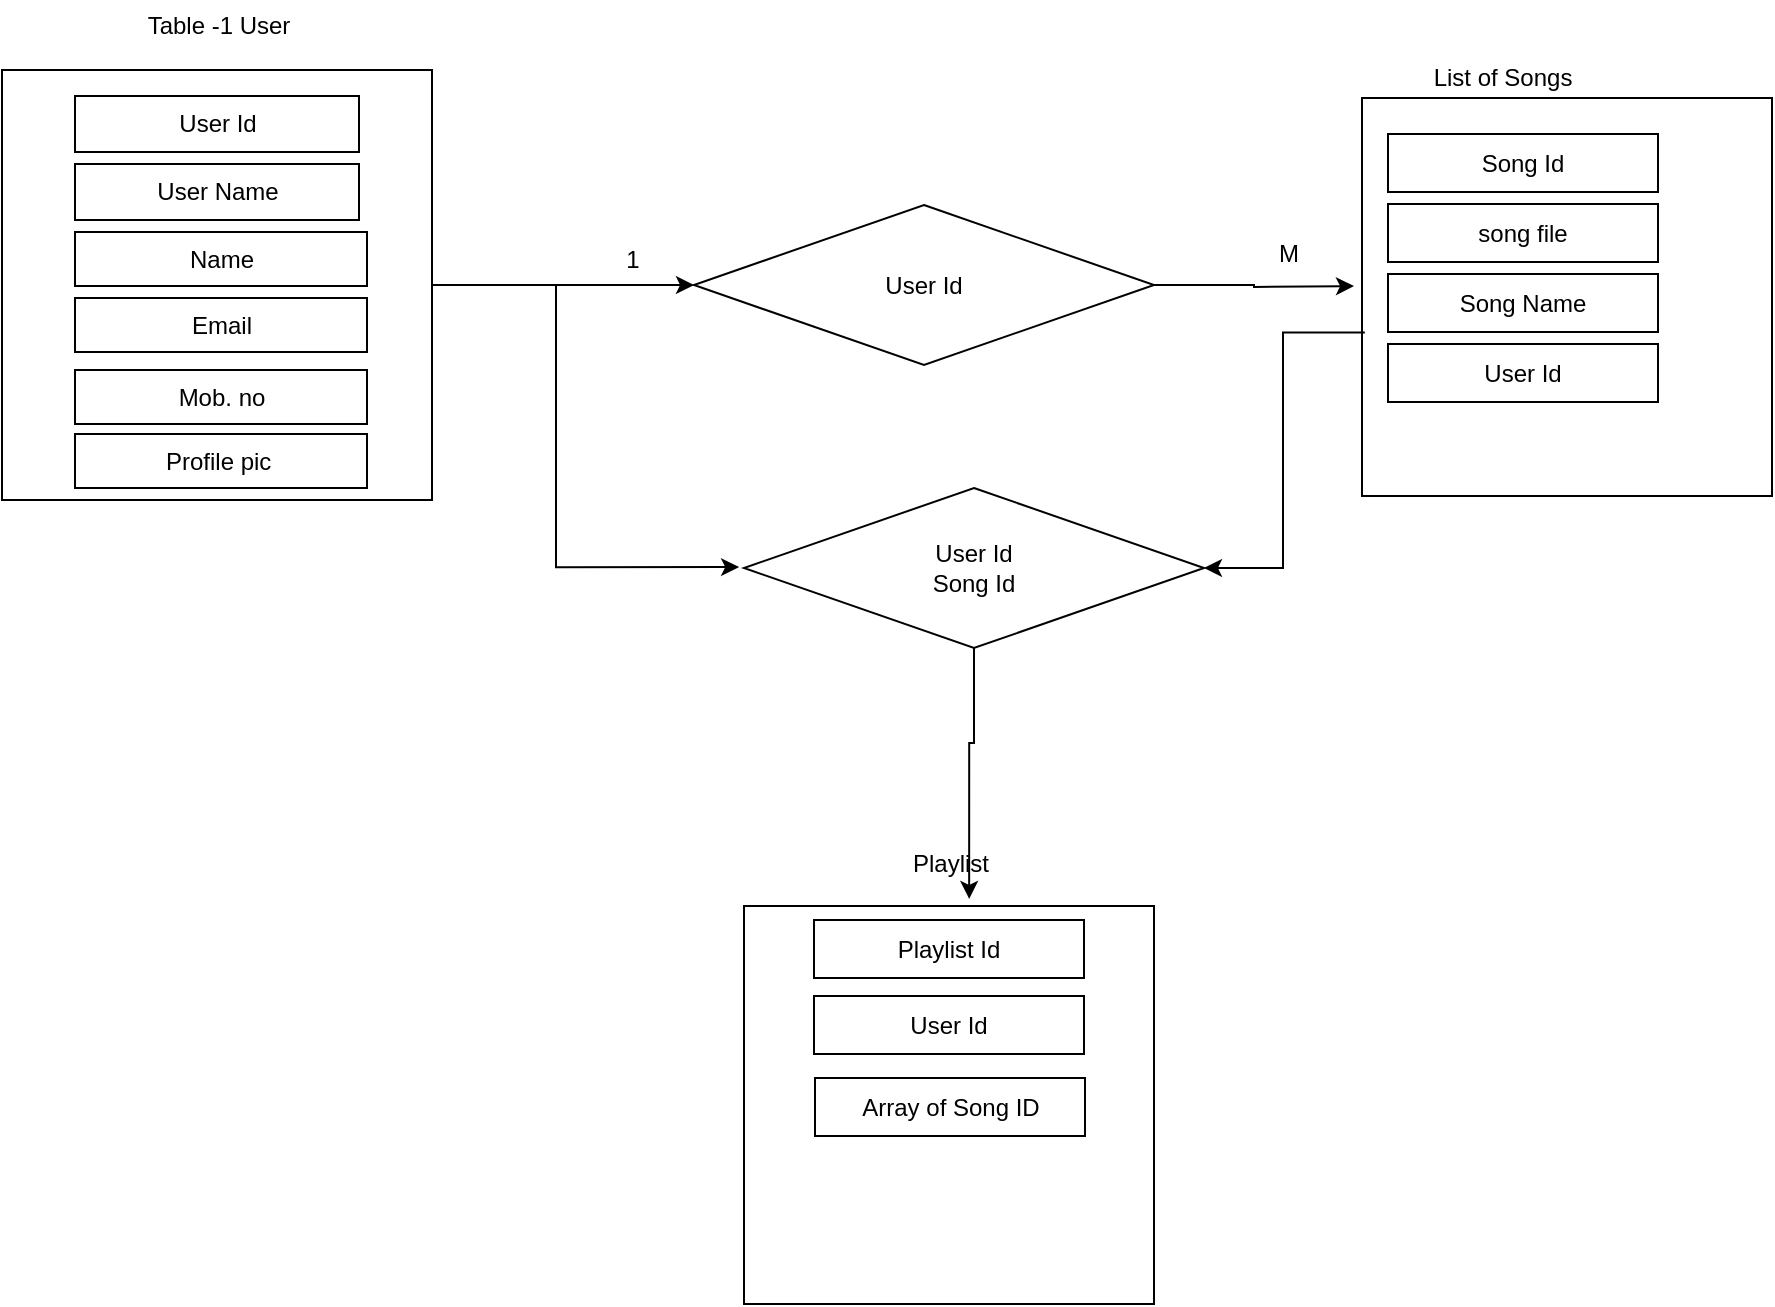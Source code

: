 <mxfile version="24.0.2" type="device">
  <diagram name="Page-1" id="s7VhnFc83hog9LJabhlG">
    <mxGraphModel dx="2028" dy="851" grid="0" gridSize="10" guides="1" tooltips="1" connect="1" arrows="1" fold="1" page="0" pageScale="1" pageWidth="850" pageHeight="1100" math="0" shadow="0">
      <root>
        <mxCell id="0" />
        <mxCell id="1" parent="0" />
        <mxCell id="tH90XDcJ1hQ7_bs1vS9v-9" value="" style="group" vertex="1" connectable="0" parent="1">
          <mxGeometry x="-118" y="240" width="215" height="215" as="geometry" />
        </mxCell>
        <mxCell id="tH90XDcJ1hQ7_bs1vS9v-38" style="edgeStyle=orthogonalEdgeStyle;rounded=0;orthogonalLoop=1;jettySize=auto;html=1;" edge="1" parent="tH90XDcJ1hQ7_bs1vS9v-9" source="tH90XDcJ1hQ7_bs1vS9v-1">
          <mxGeometry relative="1" as="geometry">
            <mxPoint x="368.556" y="248.556" as="targetPoint" />
            <Array as="points">
              <mxPoint x="277" y="108" />
              <mxPoint x="277" y="249" />
            </Array>
          </mxGeometry>
        </mxCell>
        <mxCell id="tH90XDcJ1hQ7_bs1vS9v-1" value="" style="whiteSpace=wrap;html=1;aspect=fixed;" vertex="1" parent="tH90XDcJ1hQ7_bs1vS9v-9">
          <mxGeometry width="215" height="215" as="geometry" />
        </mxCell>
        <mxCell id="tH90XDcJ1hQ7_bs1vS9v-3" value="User Id" style="rounded=0;whiteSpace=wrap;html=1;" vertex="1" parent="tH90XDcJ1hQ7_bs1vS9v-9">
          <mxGeometry x="36.5" y="13" width="142" height="28" as="geometry" />
        </mxCell>
        <mxCell id="tH90XDcJ1hQ7_bs1vS9v-4" value="User Name" style="rounded=0;whiteSpace=wrap;html=1;" vertex="1" parent="tH90XDcJ1hQ7_bs1vS9v-9">
          <mxGeometry x="36.5" y="47" width="142" height="28" as="geometry" />
        </mxCell>
        <mxCell id="tH90XDcJ1hQ7_bs1vS9v-5" value="Name" style="rounded=0;whiteSpace=wrap;html=1;" vertex="1" parent="tH90XDcJ1hQ7_bs1vS9v-9">
          <mxGeometry x="36.5" y="81" width="146" height="27" as="geometry" />
        </mxCell>
        <mxCell id="tH90XDcJ1hQ7_bs1vS9v-6" value="Email" style="rounded=0;whiteSpace=wrap;html=1;" vertex="1" parent="tH90XDcJ1hQ7_bs1vS9v-9">
          <mxGeometry x="36.5" y="114" width="146" height="27" as="geometry" />
        </mxCell>
        <mxCell id="tH90XDcJ1hQ7_bs1vS9v-7" value="Mob. no" style="rounded=0;whiteSpace=wrap;html=1;" vertex="1" parent="tH90XDcJ1hQ7_bs1vS9v-9">
          <mxGeometry x="36.5" y="150" width="146" height="27" as="geometry" />
        </mxCell>
        <mxCell id="tH90XDcJ1hQ7_bs1vS9v-8" value="Profile pic&amp;nbsp;" style="rounded=0;whiteSpace=wrap;html=1;" vertex="1" parent="tH90XDcJ1hQ7_bs1vS9v-9">
          <mxGeometry x="36.5" y="182" width="146" height="27" as="geometry" />
        </mxCell>
        <mxCell id="tH90XDcJ1hQ7_bs1vS9v-10" value="Table -1 User" style="text;html=1;align=center;verticalAlign=middle;resizable=0;points=[];autosize=1;strokeColor=none;fillColor=none;" vertex="1" parent="1">
          <mxGeometry x="-55" y="205" width="89" height="26" as="geometry" />
        </mxCell>
        <mxCell id="tH90XDcJ1hQ7_bs1vS9v-31" value="" style="group" vertex="1" connectable="0" parent="1">
          <mxGeometry x="253" y="624" width="205" height="233" as="geometry" />
        </mxCell>
        <mxCell id="tH90XDcJ1hQ7_bs1vS9v-26" value="&lt;span style=&quot;color: rgba(0, 0, 0, 0); font-family: monospace; font-size: 0px; text-align: start; text-wrap: nowrap;&quot;&gt;%3CmxGraphModel%3E%3Croot%3E%3CmxCell%20id%3D%220%22%2F%3E%3CmxCell%20id%3D%221%22%20parent%3D%220%22%2F%3E%3CmxCell%20id%3D%222%22%20value%3D%22%22%20style%3D%22group%22%20vertex%3D%221%22%20connectable%3D%220%22%20parent%3D%221%22%3E%3CmxGeometry%20x%3D%22-118%22%20y%3D%22240%22%20width%3D%22215%22%20height%3D%22215%22%20as%3D%22geometry%22%2F%3E%3C%2FmxCell%3E%3CmxCell%20id%3D%223%22%20value%3D%22%22%20style%3D%22whiteSpace%3Dwrap%3Bhtml%3D1%3Baspect%3Dfixed%3B%22%20vertex%3D%221%22%20parent%3D%222%22%3E%3CmxGeometry%20width%3D%22215%22%20height%3D%22215%22%20as%3D%22geometry%22%2F%3E%3C%2FmxCell%3E%3CmxCell%20id%3D%224%22%20value%3D%22User%20Id%22%20style%3D%22rounded%3D0%3BwhiteSpace%3Dwrap%3Bhtml%3D1%3B%22%20vertex%3D%221%22%20parent%3D%222%22%3E%3CmxGeometry%20x%3D%2236.5%22%20y%3D%2213%22%20width%3D%22142%22%20height%3D%2228%22%20as%3D%22geometry%22%2F%3E%3C%2FmxCell%3E%3CmxCell%20id%3D%225%22%20value%3D%22User%20Name%22%20style%3D%22rounded%3D0%3BwhiteSpace%3Dwrap%3Bhtml%3D1%3B%22%20vertex%3D%221%22%20parent%3D%222%22%3E%3CmxGeometry%20x%3D%2236.5%22%20y%3D%2247%22%20width%3D%22142%22%20height%3D%2228%22%20as%3D%22geometry%22%2F%3E%3C%2FmxCell%3E%3CmxCell%20id%3D%226%22%20value%3D%22Name%22%20style%3D%22rounded%3D0%3BwhiteSpace%3Dwrap%3Bhtml%3D1%3B%22%20vertex%3D%221%22%20parent%3D%222%22%3E%3CmxGeometry%20x%3D%2236.5%22%20y%3D%2281%22%20width%3D%22146%22%20height%3D%2227%22%20as%3D%22geometry%22%2F%3E%3C%2FmxCell%3E%3CmxCell%20id%3D%227%22%20value%3D%22Email%22%20style%3D%22rounded%3D0%3BwhiteSpace%3Dwrap%3Bhtml%3D1%3B%22%20vertex%3D%221%22%20parent%3D%222%22%3E%3CmxGeometry%20x%3D%2236.5%22%20y%3D%22114%22%20width%3D%22146%22%20height%3D%2227%22%20as%3D%22geometry%22%2F%3E%3C%2FmxCell%3E%3CmxCell%20id%3D%228%22%20value%3D%22Mob.%20no%22%20style%3D%22rounded%3D0%3BwhiteSpace%3Dwrap%3Bhtml%3D1%3B%22%20vertex%3D%221%22%20parent%3D%222%22%3E%3CmxGeometry%20x%3D%2236.5%22%20y%3D%22150%22%20width%3D%22146%22%20height%3D%2227%22%20as%3D%22geometry%22%2F%3E%3C%2FmxCell%3E%3CmxCell%20id%3D%229%22%20value%3D%22Profile%20pic%26amp%3Bnbsp%3B%22%20style%3D%22rounded%3D0%3BwhiteSpace%3Dwrap%3Bhtml%3D1%3B%22%20vertex%3D%221%22%20parent%3D%222%22%3E%3CmxGeometry%20x%3D%2236.5%22%20y%3D%22182%22%20width%3D%22146%22%20height%3D%2227%22%20as%3D%22geometry%22%2F%3E%3C%2FmxCell%3E%3C%2Froot%3E%3C%2FmxGraphModel%3E&lt;/span&gt;" style="rounded=0;whiteSpace=wrap;html=1;" vertex="1" parent="tH90XDcJ1hQ7_bs1vS9v-31">
          <mxGeometry y="34" width="205" height="199" as="geometry" />
        </mxCell>
        <mxCell id="tH90XDcJ1hQ7_bs1vS9v-27" value="Playlist" style="text;html=1;align=center;verticalAlign=middle;resizable=0;points=[];autosize=1;strokeColor=none;fillColor=none;" vertex="1" parent="tH90XDcJ1hQ7_bs1vS9v-31">
          <mxGeometry x="75" width="56" height="26" as="geometry" />
        </mxCell>
        <mxCell id="tH90XDcJ1hQ7_bs1vS9v-28" value="Playlist Id" style="rounded=0;whiteSpace=wrap;html=1;" vertex="1" parent="tH90XDcJ1hQ7_bs1vS9v-31">
          <mxGeometry x="35" y="41" width="135" height="29" as="geometry" />
        </mxCell>
        <mxCell id="tH90XDcJ1hQ7_bs1vS9v-29" value="User Id" style="rounded=0;whiteSpace=wrap;html=1;" vertex="1" parent="tH90XDcJ1hQ7_bs1vS9v-31">
          <mxGeometry x="35" y="79" width="135" height="29" as="geometry" />
        </mxCell>
        <mxCell id="tH90XDcJ1hQ7_bs1vS9v-30" value="Array of Song ID" style="rounded=0;whiteSpace=wrap;html=1;" vertex="1" parent="tH90XDcJ1hQ7_bs1vS9v-31">
          <mxGeometry x="35.5" y="120" width="135" height="29" as="geometry" />
        </mxCell>
        <mxCell id="tH90XDcJ1hQ7_bs1vS9v-32" value="" style="group" vertex="1" connectable="0" parent="1">
          <mxGeometry x="562" y="231" width="205" height="222" as="geometry" />
        </mxCell>
        <mxCell id="tH90XDcJ1hQ7_bs1vS9v-11" value="&lt;span style=&quot;color: rgba(0, 0, 0, 0); font-family: monospace; font-size: 0px; text-align: start; text-wrap: nowrap;&quot;&gt;%3CmxGraphModel%3E%3Croot%3E%3CmxCell%20id%3D%220%22%2F%3E%3CmxCell%20id%3D%221%22%20parent%3D%220%22%2F%3E%3CmxCell%20id%3D%222%22%20value%3D%22%22%20style%3D%22group%22%20vertex%3D%221%22%20connectable%3D%220%22%20parent%3D%221%22%3E%3CmxGeometry%20x%3D%22-118%22%20y%3D%22240%22%20width%3D%22215%22%20height%3D%22215%22%20as%3D%22geometry%22%2F%3E%3C%2FmxCell%3E%3CmxCell%20id%3D%223%22%20value%3D%22%22%20style%3D%22whiteSpace%3Dwrap%3Bhtml%3D1%3Baspect%3Dfixed%3B%22%20vertex%3D%221%22%20parent%3D%222%22%3E%3CmxGeometry%20width%3D%22215%22%20height%3D%22215%22%20as%3D%22geometry%22%2F%3E%3C%2FmxCell%3E%3CmxCell%20id%3D%224%22%20value%3D%22User%20Id%22%20style%3D%22rounded%3D0%3BwhiteSpace%3Dwrap%3Bhtml%3D1%3B%22%20vertex%3D%221%22%20parent%3D%222%22%3E%3CmxGeometry%20x%3D%2236.5%22%20y%3D%2213%22%20width%3D%22142%22%20height%3D%2228%22%20as%3D%22geometry%22%2F%3E%3C%2FmxCell%3E%3CmxCell%20id%3D%225%22%20value%3D%22User%20Name%22%20style%3D%22rounded%3D0%3BwhiteSpace%3Dwrap%3Bhtml%3D1%3B%22%20vertex%3D%221%22%20parent%3D%222%22%3E%3CmxGeometry%20x%3D%2236.5%22%20y%3D%2247%22%20width%3D%22142%22%20height%3D%2228%22%20as%3D%22geometry%22%2F%3E%3C%2FmxCell%3E%3CmxCell%20id%3D%226%22%20value%3D%22Name%22%20style%3D%22rounded%3D0%3BwhiteSpace%3Dwrap%3Bhtml%3D1%3B%22%20vertex%3D%221%22%20parent%3D%222%22%3E%3CmxGeometry%20x%3D%2236.5%22%20y%3D%2281%22%20width%3D%22146%22%20height%3D%2227%22%20as%3D%22geometry%22%2F%3E%3C%2FmxCell%3E%3CmxCell%20id%3D%227%22%20value%3D%22Email%22%20style%3D%22rounded%3D0%3BwhiteSpace%3Dwrap%3Bhtml%3D1%3B%22%20vertex%3D%221%22%20parent%3D%222%22%3E%3CmxGeometry%20x%3D%2236.5%22%20y%3D%22114%22%20width%3D%22146%22%20height%3D%2227%22%20as%3D%22geometry%22%2F%3E%3C%2FmxCell%3E%3CmxCell%20id%3D%228%22%20value%3D%22Mob.%20no%22%20style%3D%22rounded%3D0%3BwhiteSpace%3Dwrap%3Bhtml%3D1%3B%22%20vertex%3D%221%22%20parent%3D%222%22%3E%3CmxGeometry%20x%3D%2236.5%22%20y%3D%22150%22%20width%3D%22146%22%20height%3D%2227%22%20as%3D%22geometry%22%2F%3E%3C%2FmxCell%3E%3CmxCell%20id%3D%229%22%20value%3D%22Profile%20pic%26amp%3Bnbsp%3B%22%20style%3D%22rounded%3D0%3BwhiteSpace%3Dwrap%3Bhtml%3D1%3B%22%20vertex%3D%221%22%20parent%3D%222%22%3E%3CmxGeometry%20x%3D%2236.5%22%20y%3D%22182%22%20width%3D%22146%22%20height%3D%2227%22%20as%3D%22geometry%22%2F%3E%3C%2FmxCell%3E%3C%2Froot%3E%3C%2FmxGraphModel%3E&lt;/span&gt;" style="rounded=0;whiteSpace=wrap;html=1;" vertex="1" parent="tH90XDcJ1hQ7_bs1vS9v-32">
          <mxGeometry y="23" width="205" height="199" as="geometry" />
        </mxCell>
        <mxCell id="tH90XDcJ1hQ7_bs1vS9v-12" value="List of Songs" style="text;html=1;align=center;verticalAlign=middle;resizable=0;points=[];autosize=1;strokeColor=none;fillColor=none;" vertex="1" parent="tH90XDcJ1hQ7_bs1vS9v-32">
          <mxGeometry x="26" width="87" height="26" as="geometry" />
        </mxCell>
        <mxCell id="tH90XDcJ1hQ7_bs1vS9v-22" value="Song Id" style="rounded=0;whiteSpace=wrap;html=1;" vertex="1" parent="tH90XDcJ1hQ7_bs1vS9v-32">
          <mxGeometry x="13" y="41" width="135" height="29" as="geometry" />
        </mxCell>
        <mxCell id="tH90XDcJ1hQ7_bs1vS9v-23" value="song file" style="rounded=0;whiteSpace=wrap;html=1;" vertex="1" parent="tH90XDcJ1hQ7_bs1vS9v-32">
          <mxGeometry x="13" y="76" width="135" height="29" as="geometry" />
        </mxCell>
        <mxCell id="tH90XDcJ1hQ7_bs1vS9v-24" value="Song Name" style="rounded=0;whiteSpace=wrap;html=1;" vertex="1" parent="tH90XDcJ1hQ7_bs1vS9v-32">
          <mxGeometry x="13" y="111" width="135" height="29" as="geometry" />
        </mxCell>
        <mxCell id="tH90XDcJ1hQ7_bs1vS9v-25" value="User Id" style="rounded=0;whiteSpace=wrap;html=1;" vertex="1" parent="tH90XDcJ1hQ7_bs1vS9v-32">
          <mxGeometry x="13" y="146" width="135" height="29" as="geometry" />
        </mxCell>
        <mxCell id="tH90XDcJ1hQ7_bs1vS9v-36" value="" style="edgeStyle=orthogonalEdgeStyle;rounded=0;orthogonalLoop=1;jettySize=auto;html=1;" edge="1" parent="1" source="tH90XDcJ1hQ7_bs1vS9v-34">
          <mxGeometry relative="1" as="geometry">
            <mxPoint x="558" y="348" as="targetPoint" />
          </mxGeometry>
        </mxCell>
        <mxCell id="tH90XDcJ1hQ7_bs1vS9v-34" value="User Id" style="rhombus;whiteSpace=wrap;html=1;" vertex="1" parent="1">
          <mxGeometry x="228" y="307.5" width="230" height="80" as="geometry" />
        </mxCell>
        <mxCell id="tH90XDcJ1hQ7_bs1vS9v-35" style="edgeStyle=orthogonalEdgeStyle;rounded=0;orthogonalLoop=1;jettySize=auto;html=1;entryX=0;entryY=0.5;entryDx=0;entryDy=0;" edge="1" parent="1" source="tH90XDcJ1hQ7_bs1vS9v-1" target="tH90XDcJ1hQ7_bs1vS9v-34">
          <mxGeometry relative="1" as="geometry" />
        </mxCell>
        <mxCell id="tH90XDcJ1hQ7_bs1vS9v-37" value="User Id&lt;div&gt;Song Id&lt;/div&gt;" style="rhombus;whiteSpace=wrap;html=1;" vertex="1" parent="1">
          <mxGeometry x="253" y="449" width="230" height="80" as="geometry" />
        </mxCell>
        <mxCell id="tH90XDcJ1hQ7_bs1vS9v-39" style="edgeStyle=orthogonalEdgeStyle;rounded=0;orthogonalLoop=1;jettySize=auto;html=1;exitX=0.007;exitY=0.589;exitDx=0;exitDy=0;exitPerimeter=0;" edge="1" parent="1" source="tH90XDcJ1hQ7_bs1vS9v-11" target="tH90XDcJ1hQ7_bs1vS9v-37">
          <mxGeometry relative="1" as="geometry" />
        </mxCell>
        <mxCell id="tH90XDcJ1hQ7_bs1vS9v-40" style="edgeStyle=orthogonalEdgeStyle;rounded=0;orthogonalLoop=1;jettySize=auto;html=1;exitX=0.5;exitY=1;exitDx=0;exitDy=0;entryX=0.671;entryY=1.171;entryDx=0;entryDy=0;entryPerimeter=0;" edge="1" parent="1" source="tH90XDcJ1hQ7_bs1vS9v-37" target="tH90XDcJ1hQ7_bs1vS9v-27">
          <mxGeometry relative="1" as="geometry" />
        </mxCell>
        <mxCell id="tH90XDcJ1hQ7_bs1vS9v-41" value="1" style="text;html=1;align=center;verticalAlign=middle;resizable=0;points=[];autosize=1;strokeColor=none;fillColor=none;" vertex="1" parent="1">
          <mxGeometry x="184" y="322" width="25" height="26" as="geometry" />
        </mxCell>
        <mxCell id="tH90XDcJ1hQ7_bs1vS9v-42" value="M" style="text;html=1;align=center;verticalAlign=middle;resizable=0;points=[];autosize=1;strokeColor=none;fillColor=none;" vertex="1" parent="1">
          <mxGeometry x="511" y="319" width="28" height="26" as="geometry" />
        </mxCell>
      </root>
    </mxGraphModel>
  </diagram>
</mxfile>
